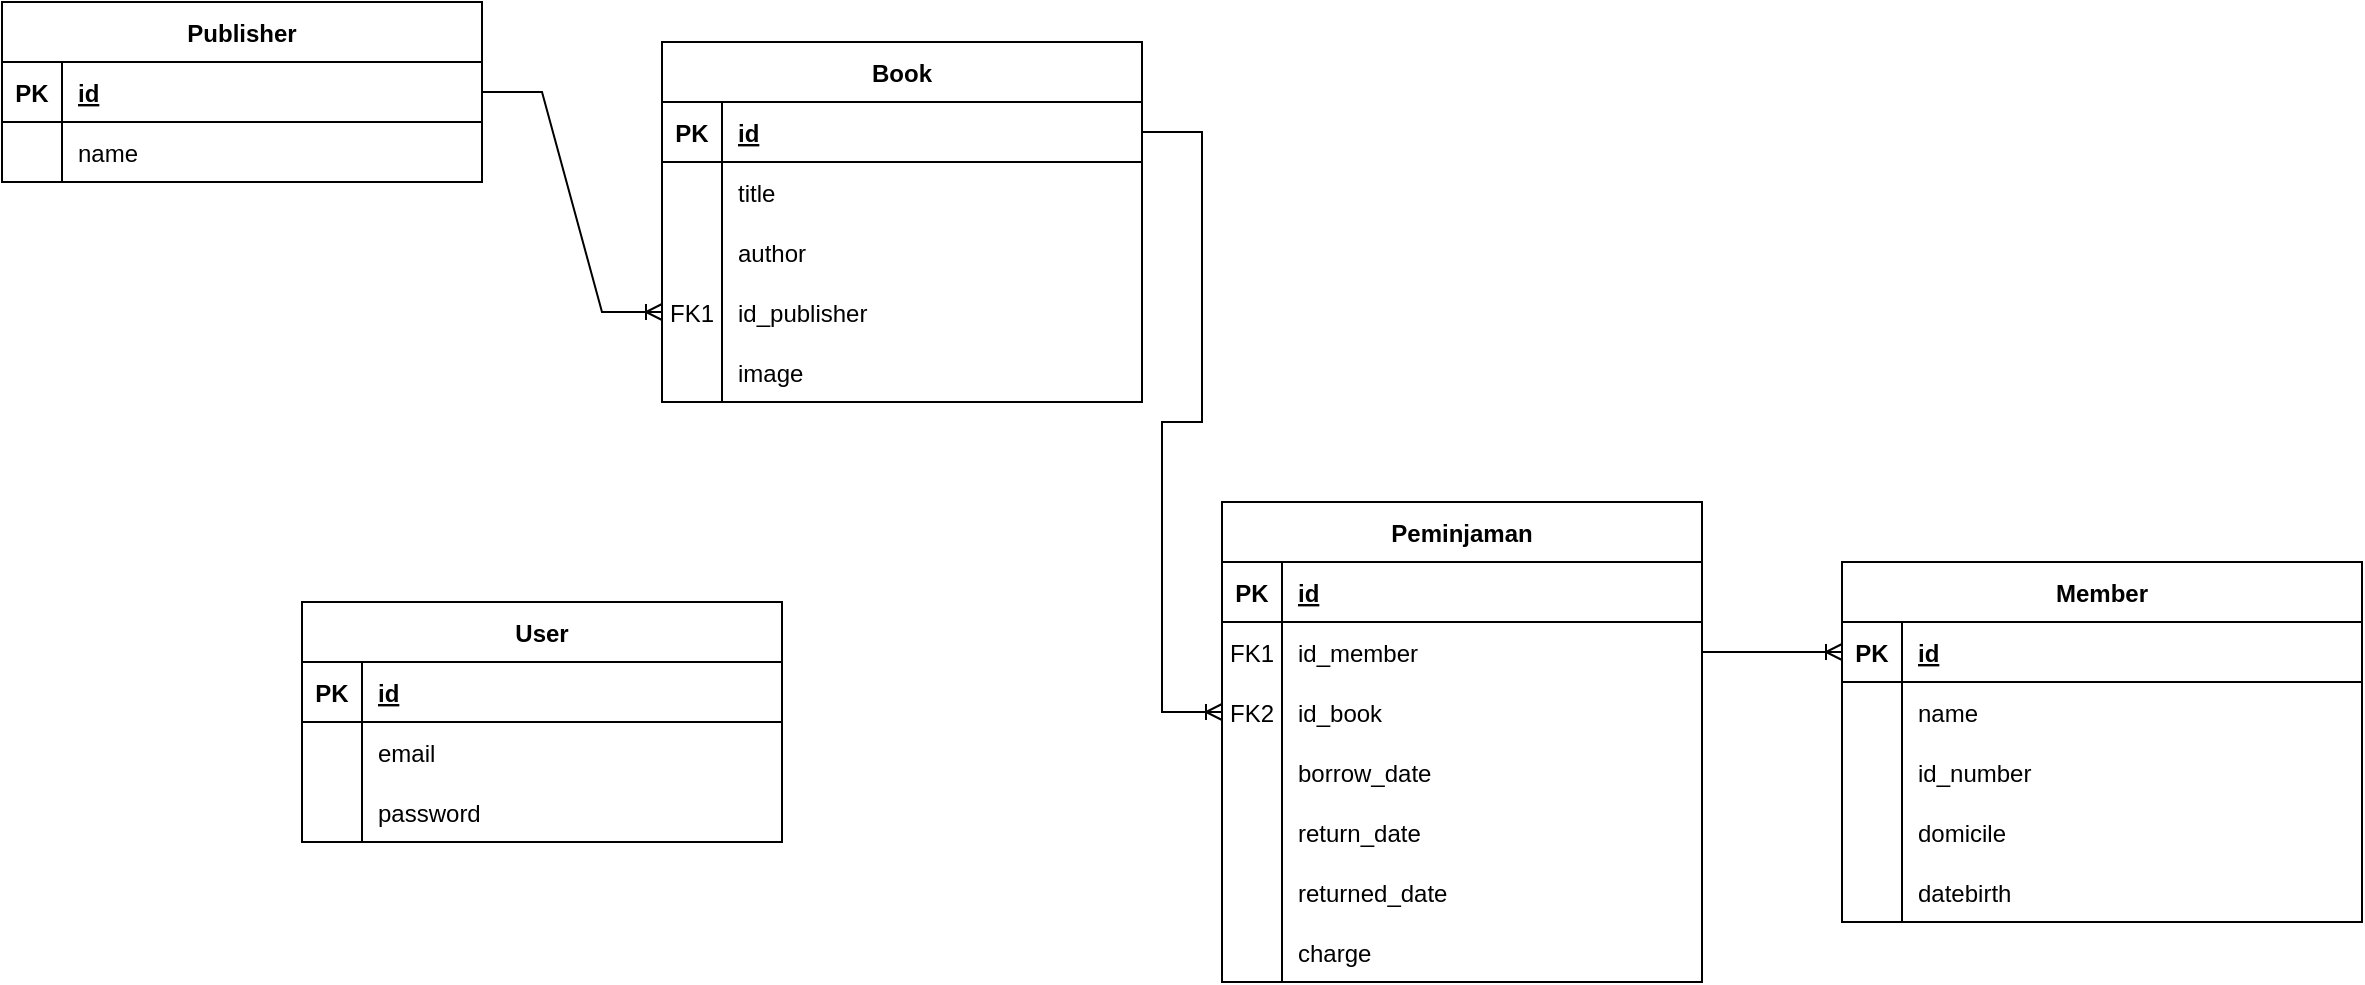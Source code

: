 <mxfile version="15.9.6" type="github" pages="2">
  <diagram id="dL1ggncrTqF9g9zajkIT" name="Table Relationship">
    <mxGraphModel dx="3301" dy="1293" grid="1" gridSize="10" guides="1" tooltips="1" connect="1" arrows="1" fold="1" page="1" pageScale="1" pageWidth="850" pageHeight="1100" math="0" shadow="0">
      <root>
        <mxCell id="0" />
        <mxCell id="1" parent="0" />
        <mxCell id="ncc67CK_6W_dvuO7v1l9-24" value="Member" style="shape=table;startSize=30;container=1;collapsible=1;childLayout=tableLayout;fixedRows=1;rowLines=0;fontStyle=1;align=center;resizeLast=1;" parent="1" vertex="1">
          <mxGeometry x="130" y="410" width="260" height="180" as="geometry" />
        </mxCell>
        <mxCell id="ncc67CK_6W_dvuO7v1l9-25" value="" style="shape=partialRectangle;collapsible=0;dropTarget=0;pointerEvents=0;fillColor=none;points=[[0,0.5],[1,0.5]];portConstraint=eastwest;top=0;left=0;right=0;bottom=1;" parent="ncc67CK_6W_dvuO7v1l9-24" vertex="1">
          <mxGeometry y="30" width="260" height="30" as="geometry" />
        </mxCell>
        <mxCell id="ncc67CK_6W_dvuO7v1l9-26" value="PK" style="shape=partialRectangle;overflow=hidden;connectable=0;fillColor=none;top=0;left=0;bottom=0;right=0;fontStyle=1;" parent="ncc67CK_6W_dvuO7v1l9-25" vertex="1">
          <mxGeometry width="30" height="30" as="geometry">
            <mxRectangle width="30" height="30" as="alternateBounds" />
          </mxGeometry>
        </mxCell>
        <mxCell id="ncc67CK_6W_dvuO7v1l9-27" value="id" style="shape=partialRectangle;overflow=hidden;connectable=0;fillColor=none;top=0;left=0;bottom=0;right=0;align=left;spacingLeft=6;fontStyle=5;" parent="ncc67CK_6W_dvuO7v1l9-25" vertex="1">
          <mxGeometry x="30" width="230" height="30" as="geometry">
            <mxRectangle width="230" height="30" as="alternateBounds" />
          </mxGeometry>
        </mxCell>
        <mxCell id="ncc67CK_6W_dvuO7v1l9-28" value="" style="shape=partialRectangle;collapsible=0;dropTarget=0;pointerEvents=0;fillColor=none;points=[[0,0.5],[1,0.5]];portConstraint=eastwest;top=0;left=0;right=0;bottom=0;" parent="ncc67CK_6W_dvuO7v1l9-24" vertex="1">
          <mxGeometry y="60" width="260" height="30" as="geometry" />
        </mxCell>
        <mxCell id="ncc67CK_6W_dvuO7v1l9-29" value="" style="shape=partialRectangle;overflow=hidden;connectable=0;fillColor=none;top=0;left=0;bottom=0;right=0;" parent="ncc67CK_6W_dvuO7v1l9-28" vertex="1">
          <mxGeometry width="30" height="30" as="geometry">
            <mxRectangle width="30" height="30" as="alternateBounds" />
          </mxGeometry>
        </mxCell>
        <mxCell id="ncc67CK_6W_dvuO7v1l9-30" value="name" style="shape=partialRectangle;overflow=hidden;connectable=0;fillColor=none;top=0;left=0;bottom=0;right=0;align=left;spacingLeft=6;" parent="ncc67CK_6W_dvuO7v1l9-28" vertex="1">
          <mxGeometry x="30" width="230" height="30" as="geometry">
            <mxRectangle width="230" height="30" as="alternateBounds" />
          </mxGeometry>
        </mxCell>
        <mxCell id="ncc67CK_6W_dvuO7v1l9-31" style="shape=partialRectangle;collapsible=0;dropTarget=0;pointerEvents=0;fillColor=none;points=[[0,0.5],[1,0.5]];portConstraint=eastwest;top=0;left=0;right=0;bottom=0;" parent="ncc67CK_6W_dvuO7v1l9-24" vertex="1">
          <mxGeometry y="90" width="260" height="30" as="geometry" />
        </mxCell>
        <mxCell id="ncc67CK_6W_dvuO7v1l9-32" style="shape=partialRectangle;overflow=hidden;connectable=0;fillColor=none;top=0;left=0;bottom=0;right=0;" parent="ncc67CK_6W_dvuO7v1l9-31" vertex="1">
          <mxGeometry width="30" height="30" as="geometry">
            <mxRectangle width="30" height="30" as="alternateBounds" />
          </mxGeometry>
        </mxCell>
        <mxCell id="ncc67CK_6W_dvuO7v1l9-33" value="id_number" style="shape=partialRectangle;overflow=hidden;connectable=0;fillColor=none;top=0;left=0;bottom=0;right=0;align=left;spacingLeft=6;strokeWidth=1;strokeColor=default;" parent="ncc67CK_6W_dvuO7v1l9-31" vertex="1">
          <mxGeometry x="30" width="230" height="30" as="geometry">
            <mxRectangle width="230" height="30" as="alternateBounds" />
          </mxGeometry>
        </mxCell>
        <mxCell id="ncc67CK_6W_dvuO7v1l9-34" style="shape=partialRectangle;collapsible=0;dropTarget=0;pointerEvents=0;fillColor=none;points=[[0,0.5],[1,0.5]];portConstraint=eastwest;top=0;left=0;right=0;bottom=0;" parent="ncc67CK_6W_dvuO7v1l9-24" vertex="1">
          <mxGeometry y="120" width="260" height="30" as="geometry" />
        </mxCell>
        <mxCell id="ncc67CK_6W_dvuO7v1l9-35" value="" style="shape=partialRectangle;overflow=hidden;connectable=0;fillColor=none;top=0;left=0;bottom=0;right=0;" parent="ncc67CK_6W_dvuO7v1l9-34" vertex="1">
          <mxGeometry width="30" height="30" as="geometry">
            <mxRectangle width="30" height="30" as="alternateBounds" />
          </mxGeometry>
        </mxCell>
        <mxCell id="ncc67CK_6W_dvuO7v1l9-36" value="domicile" style="shape=partialRectangle;overflow=hidden;connectable=0;fillColor=none;top=0;left=0;bottom=0;right=0;align=left;spacingLeft=6;" parent="ncc67CK_6W_dvuO7v1l9-34" vertex="1">
          <mxGeometry x="30" width="230" height="30" as="geometry">
            <mxRectangle width="230" height="30" as="alternateBounds" />
          </mxGeometry>
        </mxCell>
        <mxCell id="ncc67CK_6W_dvuO7v1l9-37" style="shape=partialRectangle;collapsible=0;dropTarget=0;pointerEvents=0;fillColor=none;points=[[0,0.5],[1,0.5]];portConstraint=eastwest;top=0;left=0;right=0;bottom=0;" parent="ncc67CK_6W_dvuO7v1l9-24" vertex="1">
          <mxGeometry y="150" width="260" height="30" as="geometry" />
        </mxCell>
        <mxCell id="ncc67CK_6W_dvuO7v1l9-38" style="shape=partialRectangle;overflow=hidden;connectable=0;fillColor=none;top=0;left=0;bottom=0;right=0;" parent="ncc67CK_6W_dvuO7v1l9-37" vertex="1">
          <mxGeometry width="30" height="30" as="geometry">
            <mxRectangle width="30" height="30" as="alternateBounds" />
          </mxGeometry>
        </mxCell>
        <mxCell id="ncc67CK_6W_dvuO7v1l9-39" value="datebirth" style="shape=partialRectangle;overflow=hidden;connectable=0;fillColor=none;top=0;left=0;bottom=0;right=0;align=left;spacingLeft=6;" parent="ncc67CK_6W_dvuO7v1l9-37" vertex="1">
          <mxGeometry x="30" width="230" height="30" as="geometry">
            <mxRectangle width="230" height="30" as="alternateBounds" />
          </mxGeometry>
        </mxCell>
        <mxCell id="ncc67CK_6W_dvuO7v1l9-64" value="" style="shape=partialRectangle;overflow=hidden;connectable=0;fillColor=none;top=0;left=0;bottom=0;right=0;" parent="1" vertex="1">
          <mxGeometry x="-730" y="160" width="30" height="30" as="geometry">
            <mxRectangle width="30" height="30" as="alternateBounds" />
          </mxGeometry>
        </mxCell>
        <mxCell id="ncc67CK_6W_dvuO7v1l9-241" value="User" style="shape=table;startSize=30;container=1;collapsible=1;childLayout=tableLayout;fixedRows=1;rowLines=0;fontStyle=1;align=center;resizeLast=1;" parent="1" vertex="1">
          <mxGeometry x="-640" y="430" width="240" height="120" as="geometry" />
        </mxCell>
        <mxCell id="ncc67CK_6W_dvuO7v1l9-242" value="" style="shape=partialRectangle;collapsible=0;dropTarget=0;pointerEvents=0;fillColor=none;points=[[0,0.5],[1,0.5]];portConstraint=eastwest;top=0;left=0;right=0;bottom=1;" parent="ncc67CK_6W_dvuO7v1l9-241" vertex="1">
          <mxGeometry y="30" width="240" height="30" as="geometry" />
        </mxCell>
        <mxCell id="ncc67CK_6W_dvuO7v1l9-243" value="PK" style="shape=partialRectangle;overflow=hidden;connectable=0;fillColor=none;top=0;left=0;bottom=0;right=0;fontStyle=1;" parent="ncc67CK_6W_dvuO7v1l9-242" vertex="1">
          <mxGeometry width="30" height="30" as="geometry">
            <mxRectangle width="30" height="30" as="alternateBounds" />
          </mxGeometry>
        </mxCell>
        <mxCell id="ncc67CK_6W_dvuO7v1l9-244" value="id" style="shape=partialRectangle;overflow=hidden;connectable=0;fillColor=none;top=0;left=0;bottom=0;right=0;align=left;spacingLeft=6;fontStyle=5;" parent="ncc67CK_6W_dvuO7v1l9-242" vertex="1">
          <mxGeometry x="30" width="210" height="30" as="geometry">
            <mxRectangle width="210" height="30" as="alternateBounds" />
          </mxGeometry>
        </mxCell>
        <mxCell id="ncc67CK_6W_dvuO7v1l9-245" value="" style="shape=partialRectangle;collapsible=0;dropTarget=0;pointerEvents=0;fillColor=none;points=[[0,0.5],[1,0.5]];portConstraint=eastwest;top=0;left=0;right=0;bottom=0;" parent="ncc67CK_6W_dvuO7v1l9-241" vertex="1">
          <mxGeometry y="60" width="240" height="30" as="geometry" />
        </mxCell>
        <mxCell id="ncc67CK_6W_dvuO7v1l9-246" value="" style="shape=partialRectangle;overflow=hidden;connectable=0;fillColor=none;top=0;left=0;bottom=0;right=0;" parent="ncc67CK_6W_dvuO7v1l9-245" vertex="1">
          <mxGeometry width="30" height="30" as="geometry">
            <mxRectangle width="30" height="30" as="alternateBounds" />
          </mxGeometry>
        </mxCell>
        <mxCell id="ncc67CK_6W_dvuO7v1l9-247" value="email" style="shape=partialRectangle;overflow=hidden;connectable=0;fillColor=none;top=0;left=0;bottom=0;right=0;align=left;spacingLeft=6;" parent="ncc67CK_6W_dvuO7v1l9-245" vertex="1">
          <mxGeometry x="30" width="210" height="30" as="geometry">
            <mxRectangle width="210" height="30" as="alternateBounds" />
          </mxGeometry>
        </mxCell>
        <mxCell id="ncc67CK_6W_dvuO7v1l9-248" style="shape=partialRectangle;collapsible=0;dropTarget=0;pointerEvents=0;fillColor=none;points=[[0,0.5],[1,0.5]];portConstraint=eastwest;top=0;left=0;right=0;bottom=0;" parent="ncc67CK_6W_dvuO7v1l9-241" vertex="1">
          <mxGeometry y="90" width="240" height="30" as="geometry" />
        </mxCell>
        <mxCell id="ncc67CK_6W_dvuO7v1l9-249" value="" style="shape=partialRectangle;overflow=hidden;connectable=0;fillColor=none;top=0;left=0;bottom=0;right=0;" parent="ncc67CK_6W_dvuO7v1l9-248" vertex="1">
          <mxGeometry width="30" height="30" as="geometry">
            <mxRectangle width="30" height="30" as="alternateBounds" />
          </mxGeometry>
        </mxCell>
        <mxCell id="ncc67CK_6W_dvuO7v1l9-250" value="password" style="shape=partialRectangle;overflow=hidden;connectable=0;fillColor=none;top=0;left=0;bottom=0;right=0;align=left;spacingLeft=6;" parent="ncc67CK_6W_dvuO7v1l9-248" vertex="1">
          <mxGeometry x="30" width="210" height="30" as="geometry">
            <mxRectangle width="210" height="30" as="alternateBounds" />
          </mxGeometry>
        </mxCell>
        <mxCell id="ncc67CK_6W_dvuO7v1l9-263" value="Publisher" style="shape=table;startSize=30;container=1;collapsible=1;childLayout=tableLayout;fixedRows=1;rowLines=0;fontStyle=1;align=center;resizeLast=1;" parent="1" vertex="1">
          <mxGeometry x="-790" y="130" width="240" height="90" as="geometry" />
        </mxCell>
        <mxCell id="ncc67CK_6W_dvuO7v1l9-264" value="" style="shape=partialRectangle;collapsible=0;dropTarget=0;pointerEvents=0;fillColor=none;points=[[0,0.5],[1,0.5]];portConstraint=eastwest;top=0;left=0;right=0;bottom=1;" parent="ncc67CK_6W_dvuO7v1l9-263" vertex="1">
          <mxGeometry y="30" width="240" height="30" as="geometry" />
        </mxCell>
        <mxCell id="ncc67CK_6W_dvuO7v1l9-265" value="PK" style="shape=partialRectangle;overflow=hidden;connectable=0;fillColor=none;top=0;left=0;bottom=0;right=0;fontStyle=1;" parent="ncc67CK_6W_dvuO7v1l9-264" vertex="1">
          <mxGeometry width="30" height="30" as="geometry">
            <mxRectangle width="30" height="30" as="alternateBounds" />
          </mxGeometry>
        </mxCell>
        <mxCell id="ncc67CK_6W_dvuO7v1l9-266" value="id" style="shape=partialRectangle;overflow=hidden;connectable=0;fillColor=none;top=0;left=0;bottom=0;right=0;align=left;spacingLeft=6;fontStyle=5;" parent="ncc67CK_6W_dvuO7v1l9-264" vertex="1">
          <mxGeometry x="30" width="210" height="30" as="geometry">
            <mxRectangle width="210" height="30" as="alternateBounds" />
          </mxGeometry>
        </mxCell>
        <mxCell id="ncc67CK_6W_dvuO7v1l9-267" value="" style="shape=partialRectangle;collapsible=0;dropTarget=0;pointerEvents=0;fillColor=none;points=[[0,0.5],[1,0.5]];portConstraint=eastwest;top=0;left=0;right=0;bottom=0;" parent="ncc67CK_6W_dvuO7v1l9-263" vertex="1">
          <mxGeometry y="60" width="240" height="30" as="geometry" />
        </mxCell>
        <mxCell id="ncc67CK_6W_dvuO7v1l9-268" value="" style="shape=partialRectangle;overflow=hidden;connectable=0;fillColor=none;top=0;left=0;bottom=0;right=0;" parent="ncc67CK_6W_dvuO7v1l9-267" vertex="1">
          <mxGeometry width="30" height="30" as="geometry">
            <mxRectangle width="30" height="30" as="alternateBounds" />
          </mxGeometry>
        </mxCell>
        <mxCell id="ncc67CK_6W_dvuO7v1l9-269" value="name" style="shape=partialRectangle;overflow=hidden;connectable=0;fillColor=none;top=0;left=0;bottom=0;right=0;align=left;spacingLeft=6;" parent="ncc67CK_6W_dvuO7v1l9-267" vertex="1">
          <mxGeometry x="30" width="210" height="30" as="geometry">
            <mxRectangle width="210" height="30" as="alternateBounds" />
          </mxGeometry>
        </mxCell>
        <mxCell id="ncc67CK_6W_dvuO7v1l9-273" value="Book" style="shape=table;startSize=30;container=1;collapsible=1;childLayout=tableLayout;fixedRows=1;rowLines=0;fontStyle=1;align=center;resizeLast=1;" parent="1" vertex="1">
          <mxGeometry x="-460" y="150" width="240" height="180" as="geometry" />
        </mxCell>
        <mxCell id="ncc67CK_6W_dvuO7v1l9-274" value="" style="shape=partialRectangle;collapsible=0;dropTarget=0;pointerEvents=0;fillColor=none;points=[[0,0.5],[1,0.5]];portConstraint=eastwest;top=0;left=0;right=0;bottom=1;" parent="ncc67CK_6W_dvuO7v1l9-273" vertex="1">
          <mxGeometry y="30" width="240" height="30" as="geometry" />
        </mxCell>
        <mxCell id="ncc67CK_6W_dvuO7v1l9-275" value="PK" style="shape=partialRectangle;overflow=hidden;connectable=0;fillColor=none;top=0;left=0;bottom=0;right=0;fontStyle=1;" parent="ncc67CK_6W_dvuO7v1l9-274" vertex="1">
          <mxGeometry width="30" height="30" as="geometry">
            <mxRectangle width="30" height="30" as="alternateBounds" />
          </mxGeometry>
        </mxCell>
        <mxCell id="ncc67CK_6W_dvuO7v1l9-276" value="id" style="shape=partialRectangle;overflow=hidden;connectable=0;fillColor=none;top=0;left=0;bottom=0;right=0;align=left;spacingLeft=6;fontStyle=5;" parent="ncc67CK_6W_dvuO7v1l9-274" vertex="1">
          <mxGeometry x="30" width="210" height="30" as="geometry">
            <mxRectangle width="210" height="30" as="alternateBounds" />
          </mxGeometry>
        </mxCell>
        <mxCell id="ncc67CK_6W_dvuO7v1l9-277" value="" style="shape=partialRectangle;collapsible=0;dropTarget=0;pointerEvents=0;fillColor=none;points=[[0,0.5],[1,0.5]];portConstraint=eastwest;top=0;left=0;right=0;bottom=0;" parent="ncc67CK_6W_dvuO7v1l9-273" vertex="1">
          <mxGeometry y="60" width="240" height="30" as="geometry" />
        </mxCell>
        <mxCell id="ncc67CK_6W_dvuO7v1l9-278" value="" style="shape=partialRectangle;overflow=hidden;connectable=0;fillColor=none;top=0;left=0;bottom=0;right=0;" parent="ncc67CK_6W_dvuO7v1l9-277" vertex="1">
          <mxGeometry width="30" height="30" as="geometry">
            <mxRectangle width="30" height="30" as="alternateBounds" />
          </mxGeometry>
        </mxCell>
        <mxCell id="ncc67CK_6W_dvuO7v1l9-279" value="title" style="shape=partialRectangle;overflow=hidden;connectable=0;fillColor=none;top=0;left=0;bottom=0;right=0;align=left;spacingLeft=6;" parent="ncc67CK_6W_dvuO7v1l9-277" vertex="1">
          <mxGeometry x="30" width="210" height="30" as="geometry">
            <mxRectangle width="210" height="30" as="alternateBounds" />
          </mxGeometry>
        </mxCell>
        <mxCell id="ncc67CK_6W_dvuO7v1l9-280" style="shape=partialRectangle;collapsible=0;dropTarget=0;pointerEvents=0;fillColor=none;points=[[0,0.5],[1,0.5]];portConstraint=eastwest;top=0;left=0;right=0;bottom=0;" parent="ncc67CK_6W_dvuO7v1l9-273" vertex="1">
          <mxGeometry y="90" width="240" height="30" as="geometry" />
        </mxCell>
        <mxCell id="ncc67CK_6W_dvuO7v1l9-281" value="" style="shape=partialRectangle;overflow=hidden;connectable=0;fillColor=none;top=0;left=0;bottom=0;right=0;" parent="ncc67CK_6W_dvuO7v1l9-280" vertex="1">
          <mxGeometry width="30" height="30" as="geometry">
            <mxRectangle width="30" height="30" as="alternateBounds" />
          </mxGeometry>
        </mxCell>
        <mxCell id="ncc67CK_6W_dvuO7v1l9-282" value="author" style="shape=partialRectangle;overflow=hidden;connectable=0;fillColor=none;top=0;left=0;bottom=0;right=0;align=left;spacingLeft=6;" parent="ncc67CK_6W_dvuO7v1l9-280" vertex="1">
          <mxGeometry x="30" width="210" height="30" as="geometry">
            <mxRectangle width="210" height="30" as="alternateBounds" />
          </mxGeometry>
        </mxCell>
        <mxCell id="ncc67CK_6W_dvuO7v1l9-283" style="shape=partialRectangle;collapsible=0;dropTarget=0;pointerEvents=0;fillColor=none;points=[[0,0.5],[1,0.5]];portConstraint=eastwest;top=0;left=0;right=0;bottom=0;" parent="ncc67CK_6W_dvuO7v1l9-273" vertex="1">
          <mxGeometry y="120" width="240" height="30" as="geometry" />
        </mxCell>
        <mxCell id="ncc67CK_6W_dvuO7v1l9-284" value="FK1" style="shape=partialRectangle;overflow=hidden;connectable=0;fillColor=none;top=0;left=0;bottom=0;right=0;" parent="ncc67CK_6W_dvuO7v1l9-283" vertex="1">
          <mxGeometry width="30" height="30" as="geometry">
            <mxRectangle width="30" height="30" as="alternateBounds" />
          </mxGeometry>
        </mxCell>
        <mxCell id="ncc67CK_6W_dvuO7v1l9-285" value="id_publisher" style="shape=partialRectangle;overflow=hidden;connectable=0;fillColor=none;top=0;left=0;bottom=0;right=0;align=left;spacingLeft=6;" parent="ncc67CK_6W_dvuO7v1l9-283" vertex="1">
          <mxGeometry x="30" width="210" height="30" as="geometry">
            <mxRectangle width="210" height="30" as="alternateBounds" />
          </mxGeometry>
        </mxCell>
        <mxCell id="ncc67CK_6W_dvuO7v1l9-286" style="shape=partialRectangle;collapsible=0;dropTarget=0;pointerEvents=0;fillColor=none;points=[[0,0.5],[1,0.5]];portConstraint=eastwest;top=0;left=0;right=0;bottom=0;" parent="ncc67CK_6W_dvuO7v1l9-273" vertex="1">
          <mxGeometry y="150" width="240" height="30" as="geometry" />
        </mxCell>
        <mxCell id="ncc67CK_6W_dvuO7v1l9-287" style="shape=partialRectangle;overflow=hidden;connectable=0;fillColor=none;top=0;left=0;bottom=0;right=0;" parent="ncc67CK_6W_dvuO7v1l9-286" vertex="1">
          <mxGeometry width="30" height="30" as="geometry">
            <mxRectangle width="30" height="30" as="alternateBounds" />
          </mxGeometry>
        </mxCell>
        <mxCell id="ncc67CK_6W_dvuO7v1l9-288" value="image" style="shape=partialRectangle;overflow=hidden;connectable=0;fillColor=none;top=0;left=0;bottom=0;right=0;align=left;spacingLeft=6;" parent="ncc67CK_6W_dvuO7v1l9-286" vertex="1">
          <mxGeometry x="30" width="210" height="30" as="geometry">
            <mxRectangle width="210" height="30" as="alternateBounds" />
          </mxGeometry>
        </mxCell>
        <mxCell id="ncc67CK_6W_dvuO7v1l9-289" value="Peminjaman" style="shape=table;startSize=30;container=1;collapsible=1;childLayout=tableLayout;fixedRows=1;rowLines=0;fontStyle=1;align=center;resizeLast=1;" parent="1" vertex="1">
          <mxGeometry x="-180" y="380" width="240" height="240" as="geometry" />
        </mxCell>
        <mxCell id="ncc67CK_6W_dvuO7v1l9-290" value="" style="shape=partialRectangle;collapsible=0;dropTarget=0;pointerEvents=0;fillColor=none;points=[[0,0.5],[1,0.5]];portConstraint=eastwest;top=0;left=0;right=0;bottom=1;" parent="ncc67CK_6W_dvuO7v1l9-289" vertex="1">
          <mxGeometry y="30" width="240" height="30" as="geometry" />
        </mxCell>
        <mxCell id="ncc67CK_6W_dvuO7v1l9-291" value="PK" style="shape=partialRectangle;overflow=hidden;connectable=0;fillColor=none;top=0;left=0;bottom=0;right=0;fontStyle=1;" parent="ncc67CK_6W_dvuO7v1l9-290" vertex="1">
          <mxGeometry width="30" height="30" as="geometry">
            <mxRectangle width="30" height="30" as="alternateBounds" />
          </mxGeometry>
        </mxCell>
        <mxCell id="ncc67CK_6W_dvuO7v1l9-292" value="id" style="shape=partialRectangle;overflow=hidden;connectable=0;fillColor=none;top=0;left=0;bottom=0;right=0;align=left;spacingLeft=6;fontStyle=5;" parent="ncc67CK_6W_dvuO7v1l9-290" vertex="1">
          <mxGeometry x="30" width="210" height="30" as="geometry">
            <mxRectangle width="210" height="30" as="alternateBounds" />
          </mxGeometry>
        </mxCell>
        <mxCell id="ncc67CK_6W_dvuO7v1l9-293" value="" style="shape=partialRectangle;collapsible=0;dropTarget=0;pointerEvents=0;fillColor=none;points=[[0,0.5],[1,0.5]];portConstraint=eastwest;top=0;left=0;right=0;bottom=0;" parent="ncc67CK_6W_dvuO7v1l9-289" vertex="1">
          <mxGeometry y="60" width="240" height="30" as="geometry" />
        </mxCell>
        <mxCell id="ncc67CK_6W_dvuO7v1l9-294" value="FK1" style="shape=partialRectangle;overflow=hidden;connectable=0;fillColor=none;top=0;left=0;bottom=0;right=0;" parent="ncc67CK_6W_dvuO7v1l9-293" vertex="1">
          <mxGeometry width="30" height="30" as="geometry">
            <mxRectangle width="30" height="30" as="alternateBounds" />
          </mxGeometry>
        </mxCell>
        <mxCell id="ncc67CK_6W_dvuO7v1l9-295" value="id_member" style="shape=partialRectangle;overflow=hidden;connectable=0;fillColor=none;top=0;left=0;bottom=0;right=0;align=left;spacingLeft=6;" parent="ncc67CK_6W_dvuO7v1l9-293" vertex="1">
          <mxGeometry x="30" width="210" height="30" as="geometry">
            <mxRectangle width="210" height="30" as="alternateBounds" />
          </mxGeometry>
        </mxCell>
        <mxCell id="ncc67CK_6W_dvuO7v1l9-296" style="shape=partialRectangle;collapsible=0;dropTarget=0;pointerEvents=0;fillColor=none;points=[[0,0.5],[1,0.5]];portConstraint=eastwest;top=0;left=0;right=0;bottom=0;" parent="ncc67CK_6W_dvuO7v1l9-289" vertex="1">
          <mxGeometry y="90" width="240" height="30" as="geometry" />
        </mxCell>
        <mxCell id="ncc67CK_6W_dvuO7v1l9-297" value="FK2" style="shape=partialRectangle;overflow=hidden;connectable=0;fillColor=none;top=0;left=0;bottom=0;right=0;" parent="ncc67CK_6W_dvuO7v1l9-296" vertex="1">
          <mxGeometry width="30" height="30" as="geometry">
            <mxRectangle width="30" height="30" as="alternateBounds" />
          </mxGeometry>
        </mxCell>
        <mxCell id="ncc67CK_6W_dvuO7v1l9-298" value="id_book" style="shape=partialRectangle;overflow=hidden;connectable=0;fillColor=none;top=0;left=0;bottom=0;right=0;align=left;spacingLeft=6;" parent="ncc67CK_6W_dvuO7v1l9-296" vertex="1">
          <mxGeometry x="30" width="210" height="30" as="geometry">
            <mxRectangle width="210" height="30" as="alternateBounds" />
          </mxGeometry>
        </mxCell>
        <mxCell id="ncc67CK_6W_dvuO7v1l9-299" style="shape=partialRectangle;collapsible=0;dropTarget=0;pointerEvents=0;fillColor=none;points=[[0,0.5],[1,0.5]];portConstraint=eastwest;top=0;left=0;right=0;bottom=0;" parent="ncc67CK_6W_dvuO7v1l9-289" vertex="1">
          <mxGeometry y="120" width="240" height="30" as="geometry" />
        </mxCell>
        <mxCell id="ncc67CK_6W_dvuO7v1l9-300" value="" style="shape=partialRectangle;overflow=hidden;connectable=0;fillColor=none;top=0;left=0;bottom=0;right=0;" parent="ncc67CK_6W_dvuO7v1l9-299" vertex="1">
          <mxGeometry width="30" height="30" as="geometry">
            <mxRectangle width="30" height="30" as="alternateBounds" />
          </mxGeometry>
        </mxCell>
        <mxCell id="ncc67CK_6W_dvuO7v1l9-301" value="borrow_date" style="shape=partialRectangle;overflow=hidden;connectable=0;fillColor=none;top=0;left=0;bottom=0;right=0;align=left;spacingLeft=6;" parent="ncc67CK_6W_dvuO7v1l9-299" vertex="1">
          <mxGeometry x="30" width="210" height="30" as="geometry">
            <mxRectangle width="210" height="30" as="alternateBounds" />
          </mxGeometry>
        </mxCell>
        <mxCell id="ncc67CK_6W_dvuO7v1l9-302" style="shape=partialRectangle;collapsible=0;dropTarget=0;pointerEvents=0;fillColor=none;points=[[0,0.5],[1,0.5]];portConstraint=eastwest;top=0;left=0;right=0;bottom=0;" parent="ncc67CK_6W_dvuO7v1l9-289" vertex="1">
          <mxGeometry y="150" width="240" height="30" as="geometry" />
        </mxCell>
        <mxCell id="ncc67CK_6W_dvuO7v1l9-303" style="shape=partialRectangle;overflow=hidden;connectable=0;fillColor=none;top=0;left=0;bottom=0;right=0;" parent="ncc67CK_6W_dvuO7v1l9-302" vertex="1">
          <mxGeometry width="30" height="30" as="geometry">
            <mxRectangle width="30" height="30" as="alternateBounds" />
          </mxGeometry>
        </mxCell>
        <mxCell id="ncc67CK_6W_dvuO7v1l9-304" value="return_date" style="shape=partialRectangle;overflow=hidden;connectable=0;fillColor=none;top=0;left=0;bottom=0;right=0;align=left;spacingLeft=6;" parent="ncc67CK_6W_dvuO7v1l9-302" vertex="1">
          <mxGeometry x="30" width="210" height="30" as="geometry">
            <mxRectangle width="210" height="30" as="alternateBounds" />
          </mxGeometry>
        </mxCell>
        <mxCell id="ncc67CK_6W_dvuO7v1l9-307" style="shape=partialRectangle;collapsible=0;dropTarget=0;pointerEvents=0;fillColor=none;points=[[0,0.5],[1,0.5]];portConstraint=eastwest;top=0;left=0;right=0;bottom=0;" parent="ncc67CK_6W_dvuO7v1l9-289" vertex="1">
          <mxGeometry y="180" width="240" height="30" as="geometry" />
        </mxCell>
        <mxCell id="ncc67CK_6W_dvuO7v1l9-308" style="shape=partialRectangle;overflow=hidden;connectable=0;fillColor=none;top=0;left=0;bottom=0;right=0;" parent="ncc67CK_6W_dvuO7v1l9-307" vertex="1">
          <mxGeometry width="30" height="30" as="geometry">
            <mxRectangle width="30" height="30" as="alternateBounds" />
          </mxGeometry>
        </mxCell>
        <mxCell id="ncc67CK_6W_dvuO7v1l9-309" value="returned_date" style="shape=partialRectangle;overflow=hidden;connectable=0;fillColor=none;top=0;left=0;bottom=0;right=0;align=left;spacingLeft=6;" parent="ncc67CK_6W_dvuO7v1l9-307" vertex="1">
          <mxGeometry x="30" width="210" height="30" as="geometry">
            <mxRectangle width="210" height="30" as="alternateBounds" />
          </mxGeometry>
        </mxCell>
        <mxCell id="ncc67CK_6W_dvuO7v1l9-310" style="shape=partialRectangle;collapsible=0;dropTarget=0;pointerEvents=0;fillColor=none;points=[[0,0.5],[1,0.5]];portConstraint=eastwest;top=0;left=0;right=0;bottom=0;" parent="ncc67CK_6W_dvuO7v1l9-289" vertex="1">
          <mxGeometry y="210" width="240" height="30" as="geometry" />
        </mxCell>
        <mxCell id="ncc67CK_6W_dvuO7v1l9-311" style="shape=partialRectangle;overflow=hidden;connectable=0;fillColor=none;top=0;left=0;bottom=0;right=0;" parent="ncc67CK_6W_dvuO7v1l9-310" vertex="1">
          <mxGeometry width="30" height="30" as="geometry">
            <mxRectangle width="30" height="30" as="alternateBounds" />
          </mxGeometry>
        </mxCell>
        <mxCell id="ncc67CK_6W_dvuO7v1l9-312" value="charge" style="shape=partialRectangle;overflow=hidden;connectable=0;fillColor=none;top=0;left=0;bottom=0;right=0;align=left;spacingLeft=6;" parent="ncc67CK_6W_dvuO7v1l9-310" vertex="1">
          <mxGeometry x="30" width="210" height="30" as="geometry">
            <mxRectangle width="210" height="30" as="alternateBounds" />
          </mxGeometry>
        </mxCell>
        <mxCell id="ncc67CK_6W_dvuO7v1l9-316" value="" style="edgeStyle=entityRelationEdgeStyle;fontSize=12;html=1;endArrow=ERoneToMany;rounded=0;entryX=0;entryY=0.5;entryDx=0;entryDy=0;exitX=1;exitY=0.5;exitDx=0;exitDy=0;" parent="1" source="ncc67CK_6W_dvuO7v1l9-264" target="ncc67CK_6W_dvuO7v1l9-283" edge="1">
          <mxGeometry width="100" height="100" relative="1" as="geometry">
            <mxPoint x="-630" y="390" as="sourcePoint" />
            <mxPoint x="-530" y="290" as="targetPoint" />
          </mxGeometry>
        </mxCell>
        <mxCell id="ncc67CK_6W_dvuO7v1l9-317" value="" style="edgeStyle=entityRelationEdgeStyle;fontSize=12;html=1;endArrow=ERoneToMany;rounded=0;entryX=0;entryY=0.5;entryDx=0;entryDy=0;exitX=1;exitY=0.5;exitDx=0;exitDy=0;" parent="1" source="ncc67CK_6W_dvuO7v1l9-293" target="ncc67CK_6W_dvuO7v1l9-25" edge="1">
          <mxGeometry width="100" height="100" relative="1" as="geometry">
            <mxPoint y="600" as="sourcePoint" />
            <mxPoint x="100" y="500" as="targetPoint" />
          </mxGeometry>
        </mxCell>
        <mxCell id="ncc67CK_6W_dvuO7v1l9-319" value="" style="edgeStyle=entityRelationEdgeStyle;fontSize=12;html=1;endArrow=ERoneToMany;rounded=0;entryX=0;entryY=0.5;entryDx=0;entryDy=0;exitX=1;exitY=0.5;exitDx=0;exitDy=0;" parent="1" source="ncc67CK_6W_dvuO7v1l9-274" target="ncc67CK_6W_dvuO7v1l9-296" edge="1">
          <mxGeometry width="100" height="100" relative="1" as="geometry">
            <mxPoint x="-50" y="340" as="sourcePoint" />
            <mxPoint x="50" y="240" as="targetPoint" />
          </mxGeometry>
        </mxCell>
      </root>
    </mxGraphModel>
  </diagram>
  <diagram id="NpFBG_f7yU3KNBQzsQrM" name="Struktur Tampilan">
    <mxGraphModel dx="1103" dy="582" grid="1" gridSize="10" guides="1" tooltips="1" connect="1" arrows="1" fold="1" page="1" pageScale="1" pageWidth="850" pageHeight="1100" math="0" shadow="0">
      <root>
        <mxCell id="OdbMsvlHKMD7i0GQG2mW-0" />
        <mxCell id="OdbMsvlHKMD7i0GQG2mW-1" parent="OdbMsvlHKMD7i0GQG2mW-0" />
        <mxCell id="OdbMsvlHKMD7i0GQG2mW-2" value="Halaman Login" style="rounded=0;whiteSpace=wrap;html=1;" vertex="1" parent="OdbMsvlHKMD7i0GQG2mW-1">
          <mxGeometry x="365" y="60" width="120" height="60" as="geometry" />
        </mxCell>
        <mxCell id="OdbMsvlHKMD7i0GQG2mW-3" value="Halaman Peminjaman Buku" style="rounded=0;whiteSpace=wrap;html=1;" vertex="1" parent="OdbMsvlHKMD7i0GQG2mW-1">
          <mxGeometry x="365" y="160" width="120" height="60" as="geometry" />
        </mxCell>
        <mxCell id="OdbMsvlHKMD7i0GQG2mW-6" value="Halaman Data Buku" style="rounded=0;whiteSpace=wrap;html=1;" vertex="1" parent="OdbMsvlHKMD7i0GQG2mW-1">
          <mxGeometry x="90" y="280" width="120" height="60" as="geometry" />
        </mxCell>
        <mxCell id="OdbMsvlHKMD7i0GQG2mW-7" value="Halaman Data Anggota" style="rounded=0;whiteSpace=wrap;html=1;" vertex="1" parent="OdbMsvlHKMD7i0GQG2mW-1">
          <mxGeometry x="245" y="280" width="120" height="60" as="geometry" />
        </mxCell>
        <mxCell id="OdbMsvlHKMD7i0GQG2mW-8" value="Halaman Data Penerbit" style="rounded=0;whiteSpace=wrap;html=1;" vertex="1" parent="OdbMsvlHKMD7i0GQG2mW-1">
          <mxGeometry x="400" y="280" width="120" height="60" as="geometry" />
        </mxCell>
        <mxCell id="OdbMsvlHKMD7i0GQG2mW-10" value="Logout" style="rounded=0;whiteSpace=wrap;html=1;" vertex="1" parent="OdbMsvlHKMD7i0GQG2mW-1">
          <mxGeometry x="560" y="280" width="120" height="60" as="geometry" />
        </mxCell>
        <mxCell id="OdbMsvlHKMD7i0GQG2mW-11" value="Konfirmasi Logout" style="rounded=0;whiteSpace=wrap;html=1;" vertex="1" parent="OdbMsvlHKMD7i0GQG2mW-1">
          <mxGeometry x="560" y="370" width="120" height="60" as="geometry" />
        </mxCell>
        <mxCell id="OdbMsvlHKMD7i0GQG2mW-12" value="Halaman Tambah Data Buku" style="rounded=0;whiteSpace=wrap;html=1;" vertex="1" parent="OdbMsvlHKMD7i0GQG2mW-1">
          <mxGeometry x="90" y="370" width="120" height="60" as="geometry" />
        </mxCell>
        <mxCell id="OdbMsvlHKMD7i0GQG2mW-13" value="Halaman Tambah Ubah Data Buku" style="rounded=0;whiteSpace=wrap;html=1;" vertex="1" parent="OdbMsvlHKMD7i0GQG2mW-1">
          <mxGeometry x="90" y="460" width="120" height="60" as="geometry" />
        </mxCell>
        <mxCell id="OdbMsvlHKMD7i0GQG2mW-14" value="Konfirmasi Hapus Buku" style="rounded=0;whiteSpace=wrap;html=1;" vertex="1" parent="OdbMsvlHKMD7i0GQG2mW-1">
          <mxGeometry x="90" y="550" width="120" height="60" as="geometry" />
        </mxCell>
        <mxCell id="OdbMsvlHKMD7i0GQG2mW-15" value="Tampilan Tambah Data Anggota" style="rounded=0;whiteSpace=wrap;html=1;" vertex="1" parent="OdbMsvlHKMD7i0GQG2mW-1">
          <mxGeometry x="245" y="370" width="120" height="60" as="geometry" />
        </mxCell>
        <mxCell id="OdbMsvlHKMD7i0GQG2mW-16" value="Tampilan Ubah Data Anggota" style="rounded=0;whiteSpace=wrap;html=1;" vertex="1" parent="OdbMsvlHKMD7i0GQG2mW-1">
          <mxGeometry x="245" y="460" width="120" height="60" as="geometry" />
        </mxCell>
        <mxCell id="OdbMsvlHKMD7i0GQG2mW-17" value="Konfirmasi Hapus Anggota" style="rounded=0;whiteSpace=wrap;html=1;" vertex="1" parent="OdbMsvlHKMD7i0GQG2mW-1">
          <mxGeometry x="245" y="550" width="120" height="60" as="geometry" />
        </mxCell>
        <mxCell id="OdbMsvlHKMD7i0GQG2mW-18" value="Tampilan Tambah Data Penerbit" style="rounded=0;whiteSpace=wrap;html=1;" vertex="1" parent="OdbMsvlHKMD7i0GQG2mW-1">
          <mxGeometry x="400" y="370" width="120" height="60" as="geometry" />
        </mxCell>
        <mxCell id="OdbMsvlHKMD7i0GQG2mW-19" value="Tampilan Ubah Data Penerbit" style="rounded=0;whiteSpace=wrap;html=1;" vertex="1" parent="OdbMsvlHKMD7i0GQG2mW-1">
          <mxGeometry x="400" y="460" width="120" height="60" as="geometry" />
        </mxCell>
        <mxCell id="OdbMsvlHKMD7i0GQG2mW-20" value="Konfirmasi Hapus Anggota" style="rounded=0;whiteSpace=wrap;html=1;" vertex="1" parent="OdbMsvlHKMD7i0GQG2mW-1">
          <mxGeometry x="400" y="550" width="120" height="60" as="geometry" />
        </mxCell>
        <mxCell id="OdbMsvlHKMD7i0GQG2mW-21" value="Halaman Tambah Data Peminjaman" style="rounded=0;whiteSpace=wrap;html=1;" vertex="1" parent="OdbMsvlHKMD7i0GQG2mW-1">
          <mxGeometry x="540" y="160" width="120" height="60" as="geometry" />
        </mxCell>
        <mxCell id="OdbMsvlHKMD7i0GQG2mW-22" value="Konfirmasi Pengembalian Buku" style="rounded=0;whiteSpace=wrap;html=1;" vertex="1" parent="OdbMsvlHKMD7i0GQG2mW-1">
          <mxGeometry x="680" y="160" width="120" height="60" as="geometry" />
        </mxCell>
        <mxCell id="OdbMsvlHKMD7i0GQG2mW-23" value="Konfirmasi Hapus Data Peminjaman" style="rounded=0;whiteSpace=wrap;html=1;" vertex="1" parent="OdbMsvlHKMD7i0GQG2mW-1">
          <mxGeometry x="820" y="160" width="120" height="60" as="geometry" />
        </mxCell>
        <mxCell id="OdbMsvlHKMD7i0GQG2mW-24" value="" style="endArrow=none;html=1;rounded=0;entryX=0.5;entryY=1;entryDx=0;entryDy=0;exitX=0.5;exitY=0;exitDx=0;exitDy=0;" edge="1" parent="OdbMsvlHKMD7i0GQG2mW-1" source="OdbMsvlHKMD7i0GQG2mW-3" target="OdbMsvlHKMD7i0GQG2mW-2">
          <mxGeometry width="50" height="50" relative="1" as="geometry">
            <mxPoint x="400" y="330" as="sourcePoint" />
            <mxPoint x="450" y="280" as="targetPoint" />
          </mxGeometry>
        </mxCell>
        <mxCell id="OdbMsvlHKMD7i0GQG2mW-25" value="" style="endArrow=none;html=1;rounded=0;entryX=0.5;entryY=1;entryDx=0;entryDy=0;exitX=0.5;exitY=0;exitDx=0;exitDy=0;" edge="1" parent="OdbMsvlHKMD7i0GQG2mW-1" source="OdbMsvlHKMD7i0GQG2mW-6" target="OdbMsvlHKMD7i0GQG2mW-3">
          <mxGeometry width="50" height="50" relative="1" as="geometry">
            <mxPoint x="190" y="230" as="sourcePoint" />
            <mxPoint x="240" y="180" as="targetPoint" />
          </mxGeometry>
        </mxCell>
        <mxCell id="OdbMsvlHKMD7i0GQG2mW-26" value="" style="endArrow=none;html=1;rounded=0;exitX=0.5;exitY=0;exitDx=0;exitDy=0;entryX=0.5;entryY=1;entryDx=0;entryDy=0;" edge="1" parent="OdbMsvlHKMD7i0GQG2mW-1" source="OdbMsvlHKMD7i0GQG2mW-7" target="OdbMsvlHKMD7i0GQG2mW-3">
          <mxGeometry width="50" height="50" relative="1" as="geometry">
            <mxPoint x="160" y="290" as="sourcePoint" />
            <mxPoint x="450" y="240" as="targetPoint" />
          </mxGeometry>
        </mxCell>
        <mxCell id="OdbMsvlHKMD7i0GQG2mW-27" value="" style="endArrow=none;html=1;rounded=0;entryX=0.5;entryY=1;entryDx=0;entryDy=0;exitX=0.5;exitY=0;exitDx=0;exitDy=0;" edge="1" parent="OdbMsvlHKMD7i0GQG2mW-1" source="OdbMsvlHKMD7i0GQG2mW-8" target="OdbMsvlHKMD7i0GQG2mW-3">
          <mxGeometry width="50" height="50" relative="1" as="geometry">
            <mxPoint x="170" y="300" as="sourcePoint" />
            <mxPoint x="445" y="240" as="targetPoint" />
          </mxGeometry>
        </mxCell>
        <mxCell id="OdbMsvlHKMD7i0GQG2mW-28" value="" style="endArrow=none;html=1;rounded=0;entryX=1;entryY=0.5;entryDx=0;entryDy=0;exitX=0;exitY=0.5;exitDx=0;exitDy=0;" edge="1" parent="OdbMsvlHKMD7i0GQG2mW-1" source="OdbMsvlHKMD7i0GQG2mW-21" target="OdbMsvlHKMD7i0GQG2mW-3">
          <mxGeometry width="50" height="50" relative="1" as="geometry">
            <mxPoint x="620" y="280" as="sourcePoint" />
            <mxPoint x="435" y="230" as="targetPoint" />
          </mxGeometry>
        </mxCell>
        <mxCell id="OdbMsvlHKMD7i0GQG2mW-29" value="" style="endArrow=none;html=1;rounded=0;entryX=0.5;entryY=1;entryDx=0;entryDy=0;exitX=0.5;exitY=0;exitDx=0;exitDy=0;" edge="1" parent="OdbMsvlHKMD7i0GQG2mW-1" source="OdbMsvlHKMD7i0GQG2mW-10" target="OdbMsvlHKMD7i0GQG2mW-3">
          <mxGeometry width="50" height="50" relative="1" as="geometry">
            <mxPoint x="480" y="300" as="sourcePoint" />
            <mxPoint x="445" y="240" as="targetPoint" />
          </mxGeometry>
        </mxCell>
        <mxCell id="OdbMsvlHKMD7i0GQG2mW-31" value="" style="endArrow=none;html=1;rounded=0;entryX=0;entryY=0.5;entryDx=0;entryDy=0;exitX=1;exitY=0.5;exitDx=0;exitDy=0;" edge="1" parent="OdbMsvlHKMD7i0GQG2mW-1" source="OdbMsvlHKMD7i0GQG2mW-21" target="OdbMsvlHKMD7i0GQG2mW-22">
          <mxGeometry width="50" height="50" relative="1" as="geometry">
            <mxPoint x="750" y="340" as="sourcePoint" />
            <mxPoint x="800" y="290" as="targetPoint" />
          </mxGeometry>
        </mxCell>
        <mxCell id="OdbMsvlHKMD7i0GQG2mW-32" value="" style="endArrow=none;html=1;rounded=0;entryX=0;entryY=0.5;entryDx=0;entryDy=0;exitX=1;exitY=0.5;exitDx=0;exitDy=0;" edge="1" parent="OdbMsvlHKMD7i0GQG2mW-1" source="OdbMsvlHKMD7i0GQG2mW-22" target="OdbMsvlHKMD7i0GQG2mW-23">
          <mxGeometry width="50" height="50" relative="1" as="geometry">
            <mxPoint x="670" y="200" as="sourcePoint" />
            <mxPoint x="690" y="200" as="targetPoint" />
          </mxGeometry>
        </mxCell>
        <mxCell id="OdbMsvlHKMD7i0GQG2mW-33" value="" style="endArrow=none;html=1;rounded=0;entryX=0.5;entryY=1;entryDx=0;entryDy=0;exitX=0.5;exitY=0;exitDx=0;exitDy=0;" edge="1" parent="OdbMsvlHKMD7i0GQG2mW-1" source="OdbMsvlHKMD7i0GQG2mW-11" target="OdbMsvlHKMD7i0GQG2mW-10">
          <mxGeometry width="50" height="50" relative="1" as="geometry">
            <mxPoint x="740" y="340" as="sourcePoint" />
            <mxPoint x="790" y="290" as="targetPoint" />
          </mxGeometry>
        </mxCell>
        <mxCell id="OdbMsvlHKMD7i0GQG2mW-34" value="" style="endArrow=none;html=1;rounded=0;entryX=0.5;entryY=1;entryDx=0;entryDy=0;exitX=0.5;exitY=0;exitDx=0;exitDy=0;" edge="1" parent="OdbMsvlHKMD7i0GQG2mW-1" source="OdbMsvlHKMD7i0GQG2mW-18" target="OdbMsvlHKMD7i0GQG2mW-8">
          <mxGeometry width="50" height="50" relative="1" as="geometry">
            <mxPoint x="640" y="500" as="sourcePoint" />
            <mxPoint x="690" y="450" as="targetPoint" />
          </mxGeometry>
        </mxCell>
        <mxCell id="OdbMsvlHKMD7i0GQG2mW-35" value="" style="endArrow=none;html=1;rounded=0;entryX=0.5;entryY=1;entryDx=0;entryDy=0;exitX=0.5;exitY=0;exitDx=0;exitDy=0;" edge="1" parent="OdbMsvlHKMD7i0GQG2mW-1" source="OdbMsvlHKMD7i0GQG2mW-19" target="OdbMsvlHKMD7i0GQG2mW-18">
          <mxGeometry width="50" height="50" relative="1" as="geometry">
            <mxPoint x="480" y="390" as="sourcePoint" />
            <mxPoint x="530" y="340" as="targetPoint" />
          </mxGeometry>
        </mxCell>
        <mxCell id="OdbMsvlHKMD7i0GQG2mW-36" value="" style="endArrow=none;html=1;rounded=0;entryX=0.5;entryY=1;entryDx=0;entryDy=0;exitX=0.5;exitY=0;exitDx=0;exitDy=0;" edge="1" parent="OdbMsvlHKMD7i0GQG2mW-1" source="OdbMsvlHKMD7i0GQG2mW-20" target="OdbMsvlHKMD7i0GQG2mW-19">
          <mxGeometry width="50" height="50" relative="1" as="geometry">
            <mxPoint x="520" y="530" as="sourcePoint" />
            <mxPoint x="570" y="480" as="targetPoint" />
          </mxGeometry>
        </mxCell>
        <mxCell id="OdbMsvlHKMD7i0GQG2mW-37" value="" style="endArrow=none;html=1;rounded=0;entryX=0.5;entryY=1;entryDx=0;entryDy=0;exitX=0.5;exitY=0;exitDx=0;exitDy=0;" edge="1" parent="OdbMsvlHKMD7i0GQG2mW-1" source="OdbMsvlHKMD7i0GQG2mW-15" target="OdbMsvlHKMD7i0GQG2mW-7">
          <mxGeometry width="50" height="50" relative="1" as="geometry">
            <mxPoint x="680" y="210" as="sourcePoint" />
            <mxPoint x="700" y="210" as="targetPoint" />
          </mxGeometry>
        </mxCell>
        <mxCell id="OdbMsvlHKMD7i0GQG2mW-38" value="" style="endArrow=none;html=1;rounded=0;entryX=0.5;entryY=1;entryDx=0;entryDy=0;" edge="1" parent="OdbMsvlHKMD7i0GQG2mW-1" source="OdbMsvlHKMD7i0GQG2mW-16" target="OdbMsvlHKMD7i0GQG2mW-15">
          <mxGeometry width="50" height="50" relative="1" as="geometry">
            <mxPoint x="315" y="380" as="sourcePoint" />
            <mxPoint x="315" y="350" as="targetPoint" />
          </mxGeometry>
        </mxCell>
        <mxCell id="OdbMsvlHKMD7i0GQG2mW-39" value="" style="endArrow=none;html=1;rounded=0;entryX=0.5;entryY=1;entryDx=0;entryDy=0;exitX=0.5;exitY=0;exitDx=0;exitDy=0;" edge="1" parent="OdbMsvlHKMD7i0GQG2mW-1" source="OdbMsvlHKMD7i0GQG2mW-17" target="OdbMsvlHKMD7i0GQG2mW-16">
          <mxGeometry width="50" height="50" relative="1" as="geometry">
            <mxPoint x="325" y="390" as="sourcePoint" />
            <mxPoint x="325" y="360" as="targetPoint" />
          </mxGeometry>
        </mxCell>
        <mxCell id="OdbMsvlHKMD7i0GQG2mW-40" value="" style="endArrow=none;html=1;rounded=0;entryX=0.5;entryY=1;entryDx=0;entryDy=0;" edge="1" parent="OdbMsvlHKMD7i0GQG2mW-1" source="OdbMsvlHKMD7i0GQG2mW-12" target="OdbMsvlHKMD7i0GQG2mW-6">
          <mxGeometry width="50" height="50" relative="1" as="geometry">
            <mxPoint x="335" y="400" as="sourcePoint" />
            <mxPoint x="335" y="370" as="targetPoint" />
          </mxGeometry>
        </mxCell>
        <mxCell id="OdbMsvlHKMD7i0GQG2mW-41" value="" style="endArrow=none;html=1;rounded=0;entryX=0.5;entryY=1;entryDx=0;entryDy=0;exitX=0.5;exitY=0;exitDx=0;exitDy=0;" edge="1" parent="OdbMsvlHKMD7i0GQG2mW-1" source="OdbMsvlHKMD7i0GQG2mW-13" target="OdbMsvlHKMD7i0GQG2mW-12">
          <mxGeometry width="50" height="50" relative="1" as="geometry">
            <mxPoint x="345" y="410" as="sourcePoint" />
            <mxPoint x="345" y="380" as="targetPoint" />
          </mxGeometry>
        </mxCell>
        <mxCell id="OdbMsvlHKMD7i0GQG2mW-42" value="" style="endArrow=none;html=1;rounded=0;entryX=0.5;entryY=1;entryDx=0;entryDy=0;exitX=0.5;exitY=0;exitDx=0;exitDy=0;" edge="1" parent="OdbMsvlHKMD7i0GQG2mW-1" source="OdbMsvlHKMD7i0GQG2mW-14" target="OdbMsvlHKMD7i0GQG2mW-13">
          <mxGeometry width="50" height="50" relative="1" as="geometry">
            <mxPoint x="355" y="420" as="sourcePoint" />
            <mxPoint x="355" y="390" as="targetPoint" />
          </mxGeometry>
        </mxCell>
      </root>
    </mxGraphModel>
  </diagram>
</mxfile>

